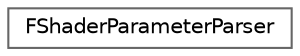 digraph "Graphical Class Hierarchy"
{
 // INTERACTIVE_SVG=YES
 // LATEX_PDF_SIZE
  bgcolor="transparent";
  edge [fontname=Helvetica,fontsize=10,labelfontname=Helvetica,labelfontsize=10];
  node [fontname=Helvetica,fontsize=10,shape=box,height=0.2,width=0.4];
  rankdir="LR";
  Node0 [id="Node000000",label="FShaderParameterParser",height=0.2,width=0.4,color="grey40", fillcolor="white", style="filled",URL="$d5/d50/classFShaderParameterParser.html",tooltip="Validates and moves all the shader loose data parameter defined in the root scope of the shader into ..."];
}
